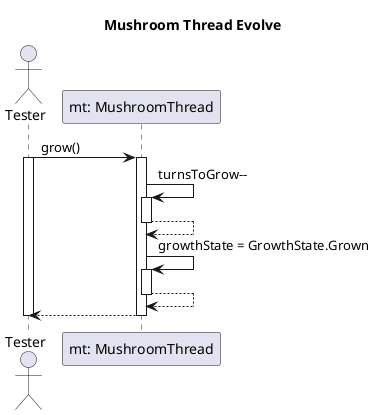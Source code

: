 @startuml Mushroom Thread Evolve

title Mushroom Thread Evolve

actor "Tester" as tester
participant "mt: MushroomThread" as mt

tester -> mt: grow() 
activate tester
activate mt

mt -> mt: turnsToGrow--
activate mt
mt --> mt
deactivate mt

mt -> mt: growthState = GrowthState.Grown
activate mt
mt --> mt
deactivate mt

mt --> tester
deactivate mt
deactivate tester

@enduml